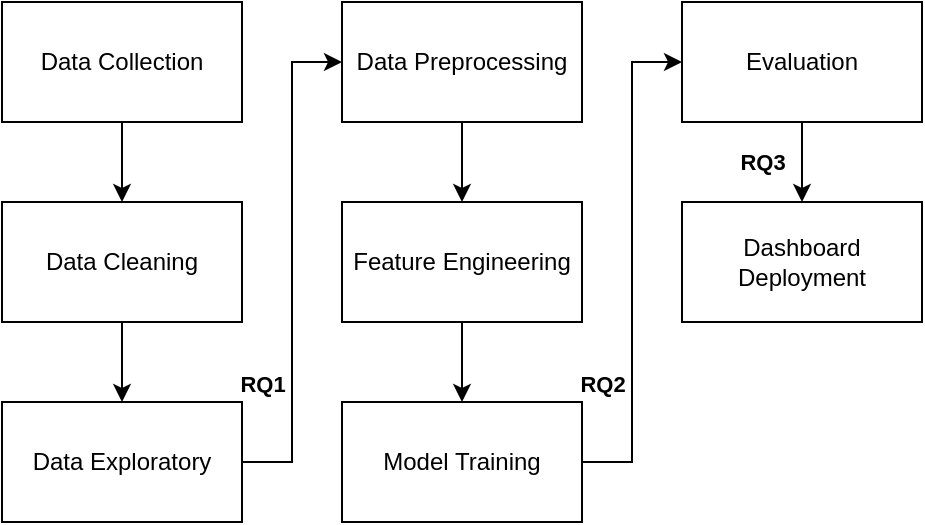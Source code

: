 <mxfile version="26.0.1">
  <diagram name="Page-1" id="t5wvBrW7OfFtpL0dQZ_L">
    <mxGraphModel dx="662" dy="343" grid="1" gridSize="10" guides="1" tooltips="1" connect="1" arrows="1" fold="1" page="1" pageScale="1" pageWidth="850" pageHeight="1100" math="0" shadow="0">
      <root>
        <mxCell id="0" />
        <mxCell id="1" parent="0" />
        <mxCell id="mrh5kNDZQw7MFE10OMg3-9" style="edgeStyle=orthogonalEdgeStyle;rounded=0;orthogonalLoop=1;jettySize=auto;html=1;exitX=0.5;exitY=1;exitDx=0;exitDy=0;" edge="1" parent="1" source="mrh5kNDZQw7MFE10OMg3-1" target="mrh5kNDZQw7MFE10OMg3-2">
          <mxGeometry relative="1" as="geometry" />
        </mxCell>
        <mxCell id="mrh5kNDZQw7MFE10OMg3-1" value="Data Collection" style="rounded=0;whiteSpace=wrap;html=1;" vertex="1" parent="1">
          <mxGeometry x="350" y="190" width="120" height="60" as="geometry" />
        </mxCell>
        <mxCell id="mrh5kNDZQw7MFE10OMg3-10" style="edgeStyle=orthogonalEdgeStyle;rounded=0;orthogonalLoop=1;jettySize=auto;html=1;exitX=0.5;exitY=1;exitDx=0;exitDy=0;entryX=0.5;entryY=0;entryDx=0;entryDy=0;" edge="1" parent="1" source="mrh5kNDZQw7MFE10OMg3-2" target="mrh5kNDZQw7MFE10OMg3-3">
          <mxGeometry relative="1" as="geometry" />
        </mxCell>
        <mxCell id="mrh5kNDZQw7MFE10OMg3-2" value="Data Cleaning" style="rounded=0;whiteSpace=wrap;html=1;" vertex="1" parent="1">
          <mxGeometry x="350" y="290" width="120" height="60" as="geometry" />
        </mxCell>
        <mxCell id="mrh5kNDZQw7MFE10OMg3-11" style="edgeStyle=orthogonalEdgeStyle;rounded=0;orthogonalLoop=1;jettySize=auto;html=1;exitX=1;exitY=0.5;exitDx=0;exitDy=0;entryX=0;entryY=0.5;entryDx=0;entryDy=0;" edge="1" parent="1" source="mrh5kNDZQw7MFE10OMg3-3" target="mrh5kNDZQw7MFE10OMg3-4">
          <mxGeometry relative="1" as="geometry" />
        </mxCell>
        <mxCell id="mrh5kNDZQw7MFE10OMg3-16" value="&lt;b&gt;RQ1&lt;/b&gt;" style="edgeLabel;html=1;align=center;verticalAlign=middle;resizable=0;points=[];" vertex="1" connectable="0" parent="mrh5kNDZQw7MFE10OMg3-11">
          <mxGeometry x="-0.435" y="-2" relative="1" as="geometry">
            <mxPoint x="-17" y="6" as="offset" />
          </mxGeometry>
        </mxCell>
        <mxCell id="mrh5kNDZQw7MFE10OMg3-3" value="Data Exploratory" style="rounded=0;whiteSpace=wrap;html=1;" vertex="1" parent="1">
          <mxGeometry x="350" y="390" width="120" height="60" as="geometry" />
        </mxCell>
        <mxCell id="mrh5kNDZQw7MFE10OMg3-12" style="edgeStyle=orthogonalEdgeStyle;rounded=0;orthogonalLoop=1;jettySize=auto;html=1;exitX=0.5;exitY=1;exitDx=0;exitDy=0;entryX=0.5;entryY=0;entryDx=0;entryDy=0;" edge="1" parent="1" source="mrh5kNDZQw7MFE10OMg3-4" target="mrh5kNDZQw7MFE10OMg3-5">
          <mxGeometry relative="1" as="geometry" />
        </mxCell>
        <mxCell id="mrh5kNDZQw7MFE10OMg3-4" value="Data Preprocessing" style="rounded=0;whiteSpace=wrap;html=1;" vertex="1" parent="1">
          <mxGeometry x="520" y="190" width="120" height="60" as="geometry" />
        </mxCell>
        <mxCell id="mrh5kNDZQw7MFE10OMg3-13" style="edgeStyle=orthogonalEdgeStyle;rounded=0;orthogonalLoop=1;jettySize=auto;html=1;exitX=0.5;exitY=1;exitDx=0;exitDy=0;entryX=0.5;entryY=0;entryDx=0;entryDy=0;" edge="1" parent="1" source="mrh5kNDZQw7MFE10OMg3-5" target="mrh5kNDZQw7MFE10OMg3-6">
          <mxGeometry relative="1" as="geometry" />
        </mxCell>
        <mxCell id="mrh5kNDZQw7MFE10OMg3-5" value="Feature Engineering" style="rounded=0;whiteSpace=wrap;html=1;" vertex="1" parent="1">
          <mxGeometry x="520" y="290" width="120" height="60" as="geometry" />
        </mxCell>
        <mxCell id="mrh5kNDZQw7MFE10OMg3-14" style="edgeStyle=orthogonalEdgeStyle;rounded=0;orthogonalLoop=1;jettySize=auto;html=1;exitX=1;exitY=0.5;exitDx=0;exitDy=0;entryX=0;entryY=0.5;entryDx=0;entryDy=0;" edge="1" parent="1" source="mrh5kNDZQw7MFE10OMg3-6" target="mrh5kNDZQw7MFE10OMg3-7">
          <mxGeometry relative="1" as="geometry" />
        </mxCell>
        <mxCell id="mrh5kNDZQw7MFE10OMg3-17" value="&lt;b&gt;RQ2&lt;/b&gt;" style="edgeLabel;html=1;align=center;verticalAlign=middle;resizable=0;points=[];" vertex="1" connectable="0" parent="mrh5kNDZQw7MFE10OMg3-14">
          <mxGeometry x="-0.507" y="1" relative="1" as="geometry">
            <mxPoint x="-14" y="-3" as="offset" />
          </mxGeometry>
        </mxCell>
        <mxCell id="mrh5kNDZQw7MFE10OMg3-6" value="Model Training" style="rounded=0;whiteSpace=wrap;html=1;" vertex="1" parent="1">
          <mxGeometry x="520" y="390" width="120" height="60" as="geometry" />
        </mxCell>
        <mxCell id="mrh5kNDZQw7MFE10OMg3-15" style="edgeStyle=orthogonalEdgeStyle;rounded=0;orthogonalLoop=1;jettySize=auto;html=1;exitX=0.5;exitY=1;exitDx=0;exitDy=0;entryX=0.5;entryY=0;entryDx=0;entryDy=0;" edge="1" parent="1" source="mrh5kNDZQw7MFE10OMg3-7" target="mrh5kNDZQw7MFE10OMg3-8">
          <mxGeometry relative="1" as="geometry" />
        </mxCell>
        <mxCell id="mrh5kNDZQw7MFE10OMg3-7" value="Evaluation" style="rounded=0;whiteSpace=wrap;html=1;" vertex="1" parent="1">
          <mxGeometry x="690" y="190" width="120" height="60" as="geometry" />
        </mxCell>
        <mxCell id="mrh5kNDZQw7MFE10OMg3-8" value="Dashboard Deployment" style="rounded=0;whiteSpace=wrap;html=1;" vertex="1" parent="1">
          <mxGeometry x="690" y="290" width="120" height="60" as="geometry" />
        </mxCell>
        <mxCell id="mrh5kNDZQw7MFE10OMg3-18" value="&lt;b&gt;RQ3&lt;/b&gt;" style="edgeLabel;html=1;align=center;verticalAlign=middle;resizable=0;points=[];" vertex="1" connectable="0" parent="1">
          <mxGeometry x="730.004" y="269.995" as="geometry" />
        </mxCell>
      </root>
    </mxGraphModel>
  </diagram>
</mxfile>
